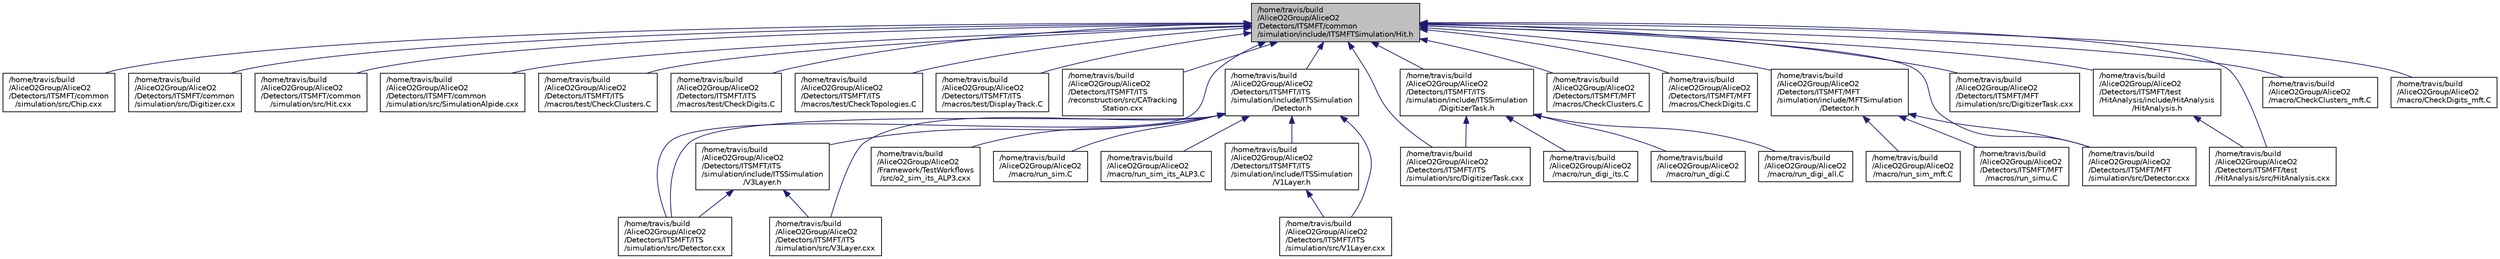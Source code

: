 digraph "/home/travis/build/AliceO2Group/AliceO2/Detectors/ITSMFT/common/simulation/include/ITSMFTSimulation/Hit.h"
{
 // INTERACTIVE_SVG=YES
  bgcolor="transparent";
  edge [fontname="Helvetica",fontsize="10",labelfontname="Helvetica",labelfontsize="10"];
  node [fontname="Helvetica",fontsize="10",shape=record];
  Node1 [label="/home/travis/build\l/AliceO2Group/AliceO2\l/Detectors/ITSMFT/common\l/simulation/include/ITSMFTSimulation/Hit.h",height=0.2,width=0.4,color="black", fillcolor="grey75", style="filled" fontcolor="black"];
  Node1 -> Node2 [dir="back",color="midnightblue",fontsize="10",style="solid",fontname="Helvetica"];
  Node2 [label="/home/travis/build\l/AliceO2Group/AliceO2\l/Detectors/ITSMFT/common\l/simulation/src/Chip.cxx",height=0.2,width=0.4,color="black",URL="$d1/d60/Chip_8cxx.html"];
  Node1 -> Node3 [dir="back",color="midnightblue",fontsize="10",style="solid",fontname="Helvetica"];
  Node3 [label="/home/travis/build\l/AliceO2Group/AliceO2\l/Detectors/ITSMFT/common\l/simulation/src/Digitizer.cxx",height=0.2,width=0.4,color="black",URL="$dc/dbf/ITSMFT_2common_2simulation_2src_2Digitizer_8cxx.html"];
  Node1 -> Node4 [dir="back",color="midnightblue",fontsize="10",style="solid",fontname="Helvetica"];
  Node4 [label="/home/travis/build\l/AliceO2Group/AliceO2\l/Detectors/ITSMFT/common\l/simulation/src/Hit.cxx",height=0.2,width=0.4,color="black",URL="$da/d0c/ITSMFT_2common_2simulation_2src_2Hit_8cxx.html"];
  Node1 -> Node5 [dir="back",color="midnightblue",fontsize="10",style="solid",fontname="Helvetica"];
  Node5 [label="/home/travis/build\l/AliceO2Group/AliceO2\l/Detectors/ITSMFT/common\l/simulation/src/SimulationAlpide.cxx",height=0.2,width=0.4,color="black",URL="$db/dd3/SimulationAlpide_8cxx.html",tooltip="Simulation of the ALIPIDE chip response. "];
  Node1 -> Node6 [dir="back",color="midnightblue",fontsize="10",style="solid",fontname="Helvetica"];
  Node6 [label="/home/travis/build\l/AliceO2Group/AliceO2\l/Detectors/ITSMFT/ITS\l/macros/test/CheckClusters.C",height=0.2,width=0.4,color="black",URL="$de/d32/ITS_2macros_2test_2CheckClusters_8C.html"];
  Node1 -> Node7 [dir="back",color="midnightblue",fontsize="10",style="solid",fontname="Helvetica"];
  Node7 [label="/home/travis/build\l/AliceO2Group/AliceO2\l/Detectors/ITSMFT/ITS\l/macros/test/CheckDigits.C",height=0.2,width=0.4,color="black",URL="$da/da8/ITS_2macros_2test_2CheckDigits_8C.html"];
  Node1 -> Node8 [dir="back",color="midnightblue",fontsize="10",style="solid",fontname="Helvetica"];
  Node8 [label="/home/travis/build\l/AliceO2Group/AliceO2\l/Detectors/ITSMFT/ITS\l/macros/test/CheckTopologies.C",height=0.2,width=0.4,color="black",URL="$d9/db4/CheckTopologies_8C.html"];
  Node1 -> Node9 [dir="back",color="midnightblue",fontsize="10",style="solid",fontname="Helvetica"];
  Node9 [label="/home/travis/build\l/AliceO2Group/AliceO2\l/Detectors/ITSMFT/ITS\l/macros/test/DisplayTrack.C",height=0.2,width=0.4,color="black",URL="$d5/df6/DisplayTrack_8C.html",tooltip="Simple macro to display ITSU tracks. "];
  Node1 -> Node10 [dir="back",color="midnightblue",fontsize="10",style="solid",fontname="Helvetica"];
  Node10 [label="/home/travis/build\l/AliceO2Group/AliceO2\l/Detectors/ITSMFT/ITS\l/reconstruction/src/CATracking\lStation.cxx",height=0.2,width=0.4,color="black",URL="$d0/d81/CATrackingStation_8cxx.html"];
  Node1 -> Node11 [dir="back",color="midnightblue",fontsize="10",style="solid",fontname="Helvetica"];
  Node11 [label="/home/travis/build\l/AliceO2Group/AliceO2\l/Detectors/ITSMFT/ITS\l/simulation/include/ITSSimulation\l/Detector.h",height=0.2,width=0.4,color="black",URL="$d6/d8d/ITSMFT_2ITS_2simulation_2include_2ITSSimulation_2Detector_8h.html"];
  Node11 -> Node12 [dir="back",color="midnightblue",fontsize="10",style="solid",fontname="Helvetica"];
  Node12 [label="/home/travis/build\l/AliceO2Group/AliceO2\l/Detectors/ITSMFT/ITS\l/simulation/include/ITSSimulation\l/V1Layer.h",height=0.2,width=0.4,color="black",URL="$d0/d25/V1Layer_8h.html"];
  Node12 -> Node13 [dir="back",color="midnightblue",fontsize="10",style="solid",fontname="Helvetica"];
  Node13 [label="/home/travis/build\l/AliceO2Group/AliceO2\l/Detectors/ITSMFT/ITS\l/simulation/src/V1Layer.cxx",height=0.2,width=0.4,color="black",URL="$d5/dda/V1Layer_8cxx.html",tooltip="Implementation of the V1Layer class. "];
  Node11 -> Node14 [dir="back",color="midnightblue",fontsize="10",style="solid",fontname="Helvetica"];
  Node14 [label="/home/travis/build\l/AliceO2Group/AliceO2\l/Detectors/ITSMFT/ITS\l/simulation/include/ITSSimulation\l/V3Layer.h",height=0.2,width=0.4,color="black",URL="$db/d28/V3Layer_8h.html",tooltip="Definition of the V3Layer class. "];
  Node14 -> Node15 [dir="back",color="midnightblue",fontsize="10",style="solid",fontname="Helvetica"];
  Node15 [label="/home/travis/build\l/AliceO2Group/AliceO2\l/Detectors/ITSMFT/ITS\l/simulation/src/Detector.cxx",height=0.2,width=0.4,color="black",URL="$d9/d0d/ITSMFT_2ITS_2simulation_2src_2Detector_8cxx.html"];
  Node14 -> Node16 [dir="back",color="midnightblue",fontsize="10",style="solid",fontname="Helvetica"];
  Node16 [label="/home/travis/build\l/AliceO2Group/AliceO2\l/Detectors/ITSMFT/ITS\l/simulation/src/V3Layer.cxx",height=0.2,width=0.4,color="black",URL="$d9/d7c/V3Layer_8cxx.html",tooltip="Implementation of the V3Layer class. "];
  Node11 -> Node15 [dir="back",color="midnightblue",fontsize="10",style="solid",fontname="Helvetica"];
  Node11 -> Node13 [dir="back",color="midnightblue",fontsize="10",style="solid",fontname="Helvetica"];
  Node11 -> Node16 [dir="back",color="midnightblue",fontsize="10",style="solid",fontname="Helvetica"];
  Node11 -> Node17 [dir="back",color="midnightblue",fontsize="10",style="solid",fontname="Helvetica"];
  Node17 [label="/home/travis/build\l/AliceO2Group/AliceO2\l/Framework/TestWorkflows\l/src/o2_sim_its_ALP3.cxx",height=0.2,width=0.4,color="black",URL="$dd/d2b/o2__sim__its__ALP3_8cxx.html"];
  Node11 -> Node18 [dir="back",color="midnightblue",fontsize="10",style="solid",fontname="Helvetica"];
  Node18 [label="/home/travis/build\l/AliceO2Group/AliceO2\l/macro/run_sim.C",height=0.2,width=0.4,color="black",URL="$d9/d71/run__sim_8C.html"];
  Node11 -> Node19 [dir="back",color="midnightblue",fontsize="10",style="solid",fontname="Helvetica"];
  Node19 [label="/home/travis/build\l/AliceO2Group/AliceO2\l/macro/run_sim_its_ALP3.C",height=0.2,width=0.4,color="black",URL="$d5/dd2/run__sim__its__ALP3_8C.html"];
  Node1 -> Node20 [dir="back",color="midnightblue",fontsize="10",style="solid",fontname="Helvetica"];
  Node20 [label="/home/travis/build\l/AliceO2Group/AliceO2\l/Detectors/ITSMFT/ITS\l/simulation/include/ITSSimulation\l/DigitizerTask.h",height=0.2,width=0.4,color="black",URL="$d9/d51/ITSMFT_2ITS_2simulation_2include_2ITSSimulation_2DigitizerTask_8h.html"];
  Node20 -> Node21 [dir="back",color="midnightblue",fontsize="10",style="solid",fontname="Helvetica"];
  Node21 [label="/home/travis/build\l/AliceO2Group/AliceO2\l/Detectors/ITSMFT/ITS\l/simulation/src/DigitizerTask.cxx",height=0.2,width=0.4,color="black",URL="$da/d29/ITSMFT_2ITS_2simulation_2src_2DigitizerTask_8cxx.html"];
  Node20 -> Node22 [dir="back",color="midnightblue",fontsize="10",style="solid",fontname="Helvetica"];
  Node22 [label="/home/travis/build\l/AliceO2Group/AliceO2\l/macro/run_digi.C",height=0.2,width=0.4,color="black",URL="$d7/d11/macro_2run__digi_8C.html"];
  Node20 -> Node23 [dir="back",color="midnightblue",fontsize="10",style="solid",fontname="Helvetica"];
  Node23 [label="/home/travis/build\l/AliceO2Group/AliceO2\l/macro/run_digi_all.C",height=0.2,width=0.4,color="black",URL="$d9/de3/run__digi__all_8C.html"];
  Node20 -> Node24 [dir="back",color="midnightblue",fontsize="10",style="solid",fontname="Helvetica"];
  Node24 [label="/home/travis/build\l/AliceO2Group/AliceO2\l/macro/run_digi_its.C",height=0.2,width=0.4,color="black",URL="$d0/dcb/run__digi__its_8C.html"];
  Node1 -> Node15 [dir="back",color="midnightblue",fontsize="10",style="solid",fontname="Helvetica"];
  Node1 -> Node21 [dir="back",color="midnightblue",fontsize="10",style="solid",fontname="Helvetica"];
  Node1 -> Node25 [dir="back",color="midnightblue",fontsize="10",style="solid",fontname="Helvetica"];
  Node25 [label="/home/travis/build\l/AliceO2Group/AliceO2\l/Detectors/ITSMFT/MFT\l/macros/CheckClusters.C",height=0.2,width=0.4,color="black",URL="$de/d0c/MFT_2macros_2CheckClusters_8C.html"];
  Node1 -> Node26 [dir="back",color="midnightblue",fontsize="10",style="solid",fontname="Helvetica"];
  Node26 [label="/home/travis/build\l/AliceO2Group/AliceO2\l/Detectors/ITSMFT/MFT\l/macros/CheckDigits.C",height=0.2,width=0.4,color="black",URL="$d4/d5e/MFT_2macros_2CheckDigits_8C.html"];
  Node1 -> Node27 [dir="back",color="midnightblue",fontsize="10",style="solid",fontname="Helvetica"];
  Node27 [label="/home/travis/build\l/AliceO2Group/AliceO2\l/Detectors/ITSMFT/MFT\l/simulation/include/MFTSimulation\l/Detector.h",height=0.2,width=0.4,color="black",URL="$d5/d9e/ITSMFT_2MFT_2simulation_2include_2MFTSimulation_2Detector_8h.html"];
  Node27 -> Node28 [dir="back",color="midnightblue",fontsize="10",style="solid",fontname="Helvetica"];
  Node28 [label="/home/travis/build\l/AliceO2Group/AliceO2\l/Detectors/ITSMFT/MFT\l/macros/run_simu.C",height=0.2,width=0.4,color="black",URL="$dd/d56/run__simu_8C.html"];
  Node27 -> Node29 [dir="back",color="midnightblue",fontsize="10",style="solid",fontname="Helvetica"];
  Node29 [label="/home/travis/build\l/AliceO2Group/AliceO2\l/Detectors/ITSMFT/MFT\l/simulation/src/Detector.cxx",height=0.2,width=0.4,color="black",URL="$d0/d6b/ITSMFT_2MFT_2simulation_2src_2Detector_8cxx.html"];
  Node27 -> Node30 [dir="back",color="midnightblue",fontsize="10",style="solid",fontname="Helvetica"];
  Node30 [label="/home/travis/build\l/AliceO2Group/AliceO2\l/macro/run_sim_mft.C",height=0.2,width=0.4,color="black",URL="$d4/d5f/run__sim__mft_8C.html"];
  Node1 -> Node29 [dir="back",color="midnightblue",fontsize="10",style="solid",fontname="Helvetica"];
  Node1 -> Node31 [dir="back",color="midnightblue",fontsize="10",style="solid",fontname="Helvetica"];
  Node31 [label="/home/travis/build\l/AliceO2Group/AliceO2\l/Detectors/ITSMFT/MFT\l/simulation/src/DigitizerTask.cxx",height=0.2,width=0.4,color="black",URL="$d6/d87/ITSMFT_2MFT_2simulation_2src_2DigitizerTask_8cxx.html"];
  Node1 -> Node32 [dir="back",color="midnightblue",fontsize="10",style="solid",fontname="Helvetica"];
  Node32 [label="/home/travis/build\l/AliceO2Group/AliceO2\l/Detectors/ITSMFT/test\l/HitAnalysis/include/HitAnalysis\l/HitAnalysis.h",height=0.2,width=0.4,color="black",URL="$da/d9d/HitAnalysis_8h.html"];
  Node32 -> Node33 [dir="back",color="midnightblue",fontsize="10",style="solid",fontname="Helvetica"];
  Node33 [label="/home/travis/build\l/AliceO2Group/AliceO2\l/Detectors/ITSMFT/test\l/HitAnalysis/src/HitAnalysis.cxx",height=0.2,width=0.4,color="black",URL="$d7/d4c/HitAnalysis_8cxx.html"];
  Node1 -> Node33 [dir="back",color="midnightblue",fontsize="10",style="solid",fontname="Helvetica"];
  Node1 -> Node34 [dir="back",color="midnightblue",fontsize="10",style="solid",fontname="Helvetica"];
  Node34 [label="/home/travis/build\l/AliceO2Group/AliceO2\l/macro/CheckClusters_mft.C",height=0.2,width=0.4,color="black",URL="$d4/d77/CheckClusters__mft_8C.html"];
  Node1 -> Node35 [dir="back",color="midnightblue",fontsize="10",style="solid",fontname="Helvetica"];
  Node35 [label="/home/travis/build\l/AliceO2Group/AliceO2\l/macro/CheckDigits_mft.C",height=0.2,width=0.4,color="black",URL="$d1/d88/CheckDigits__mft_8C.html"];
}
